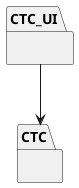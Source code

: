 @startuml packages_ALL
set namespaceSeparator none
package "CTC" as CTC {
}
package "CTC_UI" as CTC_UI {
}
CTC_UI --> CTC
@enduml
